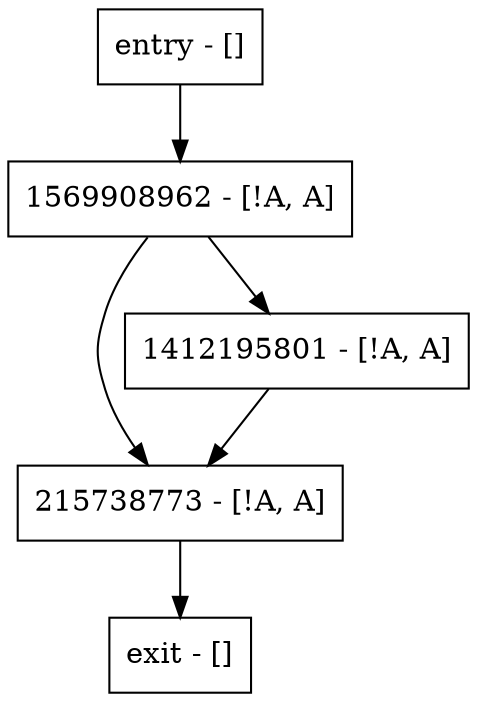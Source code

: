 digraph main {
node [shape=record];
entry [label="entry - []"];
exit [label="exit - []"];
1569908962 [label="1569908962 - [!A, A]"];
215738773 [label="215738773 - [!A, A]"];
1412195801 [label="1412195801 - [!A, A]"];
entry;
exit;
entry -> 1569908962;
1569908962 -> 215738773;
1569908962 -> 1412195801;
215738773 -> exit;
1412195801 -> 215738773;
}
